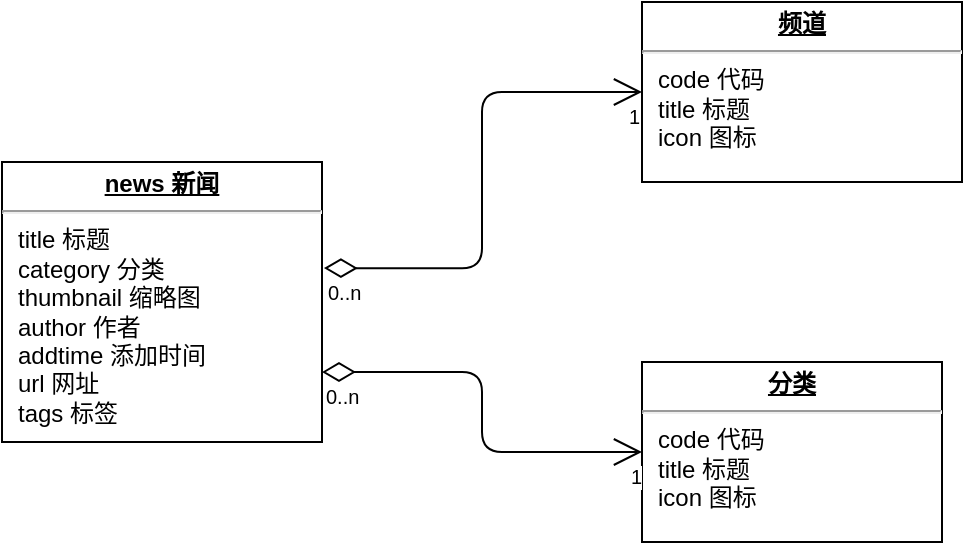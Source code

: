 <mxfile version="13.2.4" type="device"><diagram name="Page-1" id="a7904f86-f2b4-8e86-fa97-74104820619b"><mxGraphModel dx="1032" dy="992" grid="1" gridSize="10" guides="1" tooltips="1" connect="1" arrows="1" fold="1" page="1" pageScale="1" pageWidth="1100" pageHeight="850" background="#ffffff" math="0" shadow="0"><root><mxCell id="0"/><mxCell id="1" parent="0"/><mxCell id="_tF1CeZmXN9BEMl6_umu-8" value="&lt;p style=&quot;margin: 0px ; margin-top: 4px ; text-align: center ; text-decoration: underline&quot;&gt;&lt;b&gt;分类&lt;/b&gt;&lt;/p&gt;&lt;hr&gt;&lt;p style=&quot;margin: 0px 0px 0px 8px&quot;&gt;code 代码&lt;/p&gt;&lt;p style=&quot;margin: 0px 0px 0px 8px&quot;&gt;title 标题&lt;/p&gt;&lt;p style=&quot;margin: 0px 0px 0px 8px&quot;&gt;icon 图标&lt;/p&gt;" style="verticalAlign=top;align=left;overflow=fill;fontSize=12;fontFamily=Helvetica;html=1;" vertex="1" parent="1"><mxGeometry x="420" y="250" width="150" height="90" as="geometry"/></mxCell><mxCell id="_tF1CeZmXN9BEMl6_umu-10" value="&lt;p style=&quot;margin: 0px ; margin-top: 4px ; text-align: center ; text-decoration: underline&quot;&gt;&lt;b&gt;频道&lt;/b&gt;&lt;/p&gt;&lt;hr&gt;&lt;p style=&quot;margin: 0px ; margin-left: 8px&quot;&gt;code 代码&lt;/p&gt;&lt;p style=&quot;margin: 0px ; margin-left: 8px&quot;&gt;title 标题&lt;/p&gt;&lt;p style=&quot;margin: 0px ; margin-left: 8px&quot;&gt;icon 图标&lt;/p&gt;" style="verticalAlign=top;align=left;overflow=fill;fontSize=12;fontFamily=Helvetica;html=1;" vertex="1" parent="1"><mxGeometry x="420" y="70" width="160" height="90" as="geometry"/></mxCell><mxCell id="_tF1CeZmXN9BEMl6_umu-13" value="&lt;p style=&quot;margin: 0px ; margin-top: 4px ; text-align: center ; text-decoration: underline&quot;&gt;&lt;b&gt;news 新闻&lt;/b&gt;&lt;br&gt;&lt;/p&gt;&lt;hr&gt;&lt;p style=&quot;margin: 0px ; margin-left: 8px&quot;&gt;title 标题&lt;br&gt;category 分类&lt;br&gt;thumbnail 缩略图&lt;br&gt;author 作者&lt;br&gt;addtime 添加时间&lt;br&gt;url 网址&lt;br&gt;&lt;/p&gt;&lt;p style=&quot;margin: 0px ; margin-left: 8px&quot;&gt;tags 标签&lt;/p&gt;" style="verticalAlign=top;align=left;overflow=fill;fontSize=12;fontFamily=Helvetica;html=1;" vertex="1" parent="1"><mxGeometry x="100" y="150" width="160" height="140" as="geometry"/></mxCell><mxCell id="_tF1CeZmXN9BEMl6_umu-16" value="" style="endArrow=open;html=1;endSize=12;startArrow=diamondThin;startSize=14;startFill=0;edgeStyle=orthogonalEdgeStyle;entryX=0;entryY=0.5;entryDx=0;entryDy=0;exitX=1.006;exitY=0.379;exitDx=0;exitDy=0;exitPerimeter=0;" edge="1" parent="1" source="_tF1CeZmXN9BEMl6_umu-13" target="_tF1CeZmXN9BEMl6_umu-10"><mxGeometry relative="1" as="geometry"><mxPoint x="360" y="430" as="sourcePoint"/><mxPoint x="520" y="430" as="targetPoint"/></mxGeometry></mxCell><mxCell id="_tF1CeZmXN9BEMl6_umu-17" value="0..n" style="resizable=0;html=1;align=left;verticalAlign=top;labelBackgroundColor=#ffffff;fontSize=10;" connectable="0" vertex="1" parent="_tF1CeZmXN9BEMl6_umu-16"><mxGeometry x="-1" relative="1" as="geometry"/></mxCell><mxCell id="_tF1CeZmXN9BEMl6_umu-18" value="1" style="resizable=0;html=1;align=right;verticalAlign=top;labelBackgroundColor=#ffffff;fontSize=10;" connectable="0" vertex="1" parent="_tF1CeZmXN9BEMl6_umu-16"><mxGeometry x="1" relative="1" as="geometry"/></mxCell><mxCell id="_tF1CeZmXN9BEMl6_umu-19" value="" style="endArrow=open;html=1;endSize=12;startArrow=diamondThin;startSize=14;startFill=0;edgeStyle=orthogonalEdgeStyle;entryX=0;entryY=0.5;entryDx=0;entryDy=0;exitX=1;exitY=0.75;exitDx=0;exitDy=0;" edge="1" parent="1" source="_tF1CeZmXN9BEMl6_umu-13" target="_tF1CeZmXN9BEMl6_umu-8"><mxGeometry relative="1" as="geometry"><mxPoint x="280" y="470" as="sourcePoint"/><mxPoint x="440" y="470" as="targetPoint"/></mxGeometry></mxCell><mxCell id="_tF1CeZmXN9BEMl6_umu-20" value="0..n" style="resizable=0;html=1;align=left;verticalAlign=top;labelBackgroundColor=#ffffff;fontSize=10;" connectable="0" vertex="1" parent="_tF1CeZmXN9BEMl6_umu-19"><mxGeometry x="-1" relative="1" as="geometry"/></mxCell><mxCell id="_tF1CeZmXN9BEMl6_umu-21" value="1" style="resizable=0;html=1;align=right;verticalAlign=top;labelBackgroundColor=#ffffff;fontSize=10;" connectable="0" vertex="1" parent="_tF1CeZmXN9BEMl6_umu-19"><mxGeometry x="1" relative="1" as="geometry"/></mxCell></root></mxGraphModel></diagram></mxfile>